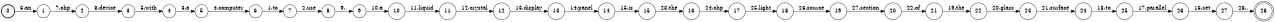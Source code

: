 digraph FST {
rankdir = LR;
size = "8.5,11";
label = "";
center = 1;
orientation = Portrait;
ranksep = "0.4";
nodesep = "0.25";
0 [label = "0", shape = circle, style = bold, fontsize = 14]
	0 -> 1 [label = "6:an", fontsize = 14];
1 [label = "1", shape = circle, style = solid, fontsize = 14]
	1 -> 2 [label = "7:ohp", fontsize = 14];
2 [label = "2", shape = circle, style = solid, fontsize = 14]
	2 -> 3 [label = "8:device", fontsize = 14];
3 [label = "3", shape = circle, style = solid, fontsize = 14]
	3 -> 4 [label = "5:with", fontsize = 14];
4 [label = "4", shape = circle, style = solid, fontsize = 14]
	4 -> 5 [label = "3:a", fontsize = 14];
5 [label = "5", shape = circle, style = solid, fontsize = 14]
	5 -> 6 [label = "4:computer", fontsize = 14];
6 [label = "6", shape = circle, style = solid, fontsize = 14]
	6 -> 7 [label = "1:to", fontsize = 14];
7 [label = "7", shape = circle, style = solid, fontsize = 14]
	7 -> 8 [label = "2:use", fontsize = 14];
8 [label = "8", shape = circle, style = solid, fontsize = 14]
	8 -> 9 [label = "9:,", fontsize = 14];
9 [label = "9", shape = circle, style = solid, fontsize = 14]
	9 -> 10 [label = "10:a", fontsize = 14];
10 [label = "10", shape = circle, style = solid, fontsize = 14]
	10 -> 11 [label = "11:liquid", fontsize = 14];
11 [label = "11", shape = circle, style = solid, fontsize = 14]
	11 -> 12 [label = "12:crystal", fontsize = 14];
12 [label = "12", shape = circle, style = solid, fontsize = 14]
	12 -> 13 [label = "13:display", fontsize = 14];
13 [label = "13", shape = circle, style = solid, fontsize = 14]
	13 -> 14 [label = "14:panel", fontsize = 14];
14 [label = "14", shape = circle, style = solid, fontsize = 14]
	14 -> 15 [label = "15:is", fontsize = 14];
15 [label = "15", shape = circle, style = solid, fontsize = 14]
	15 -> 16 [label = "23:the", fontsize = 14];
16 [label = "16", shape = circle, style = solid, fontsize = 14]
	16 -> 17 [label = "24:ohp", fontsize = 14];
17 [label = "17", shape = circle, style = solid, fontsize = 14]
	17 -> 18 [label = "25:light", fontsize = 14];
18 [label = "18", shape = circle, style = solid, fontsize = 14]
	18 -> 19 [label = "26:source", fontsize = 14];
19 [label = "19", shape = circle, style = solid, fontsize = 14]
	19 -> 20 [label = "27:section", fontsize = 14];
20 [label = "20", shape = circle, style = solid, fontsize = 14]
	20 -> 21 [label = "22:of", fontsize = 14];
21 [label = "21", shape = circle, style = solid, fontsize = 14]
	21 -> 22 [label = "19:the", fontsize = 14];
22 [label = "22", shape = circle, style = solid, fontsize = 14]
	22 -> 23 [label = "20:glass", fontsize = 14];
23 [label = "23", shape = circle, style = solid, fontsize = 14]
	23 -> 24 [label = "21:surface", fontsize = 14];
24 [label = "24", shape = circle, style = solid, fontsize = 14]
	24 -> 25 [label = "18:to", fontsize = 14];
25 [label = "25", shape = circle, style = solid, fontsize = 14]
	25 -> 26 [label = "17:parallel", fontsize = 14];
26 [label = "26", shape = circle, style = solid, fontsize = 14]
	26 -> 27 [label = "16:set", fontsize = 14];
27 [label = "27", shape = circle, style = solid, fontsize = 14]
	27 -> 28 [label = "28:.", fontsize = 14];
28 [label = "28", shape = doublecircle, style = solid, fontsize = 14]
}
